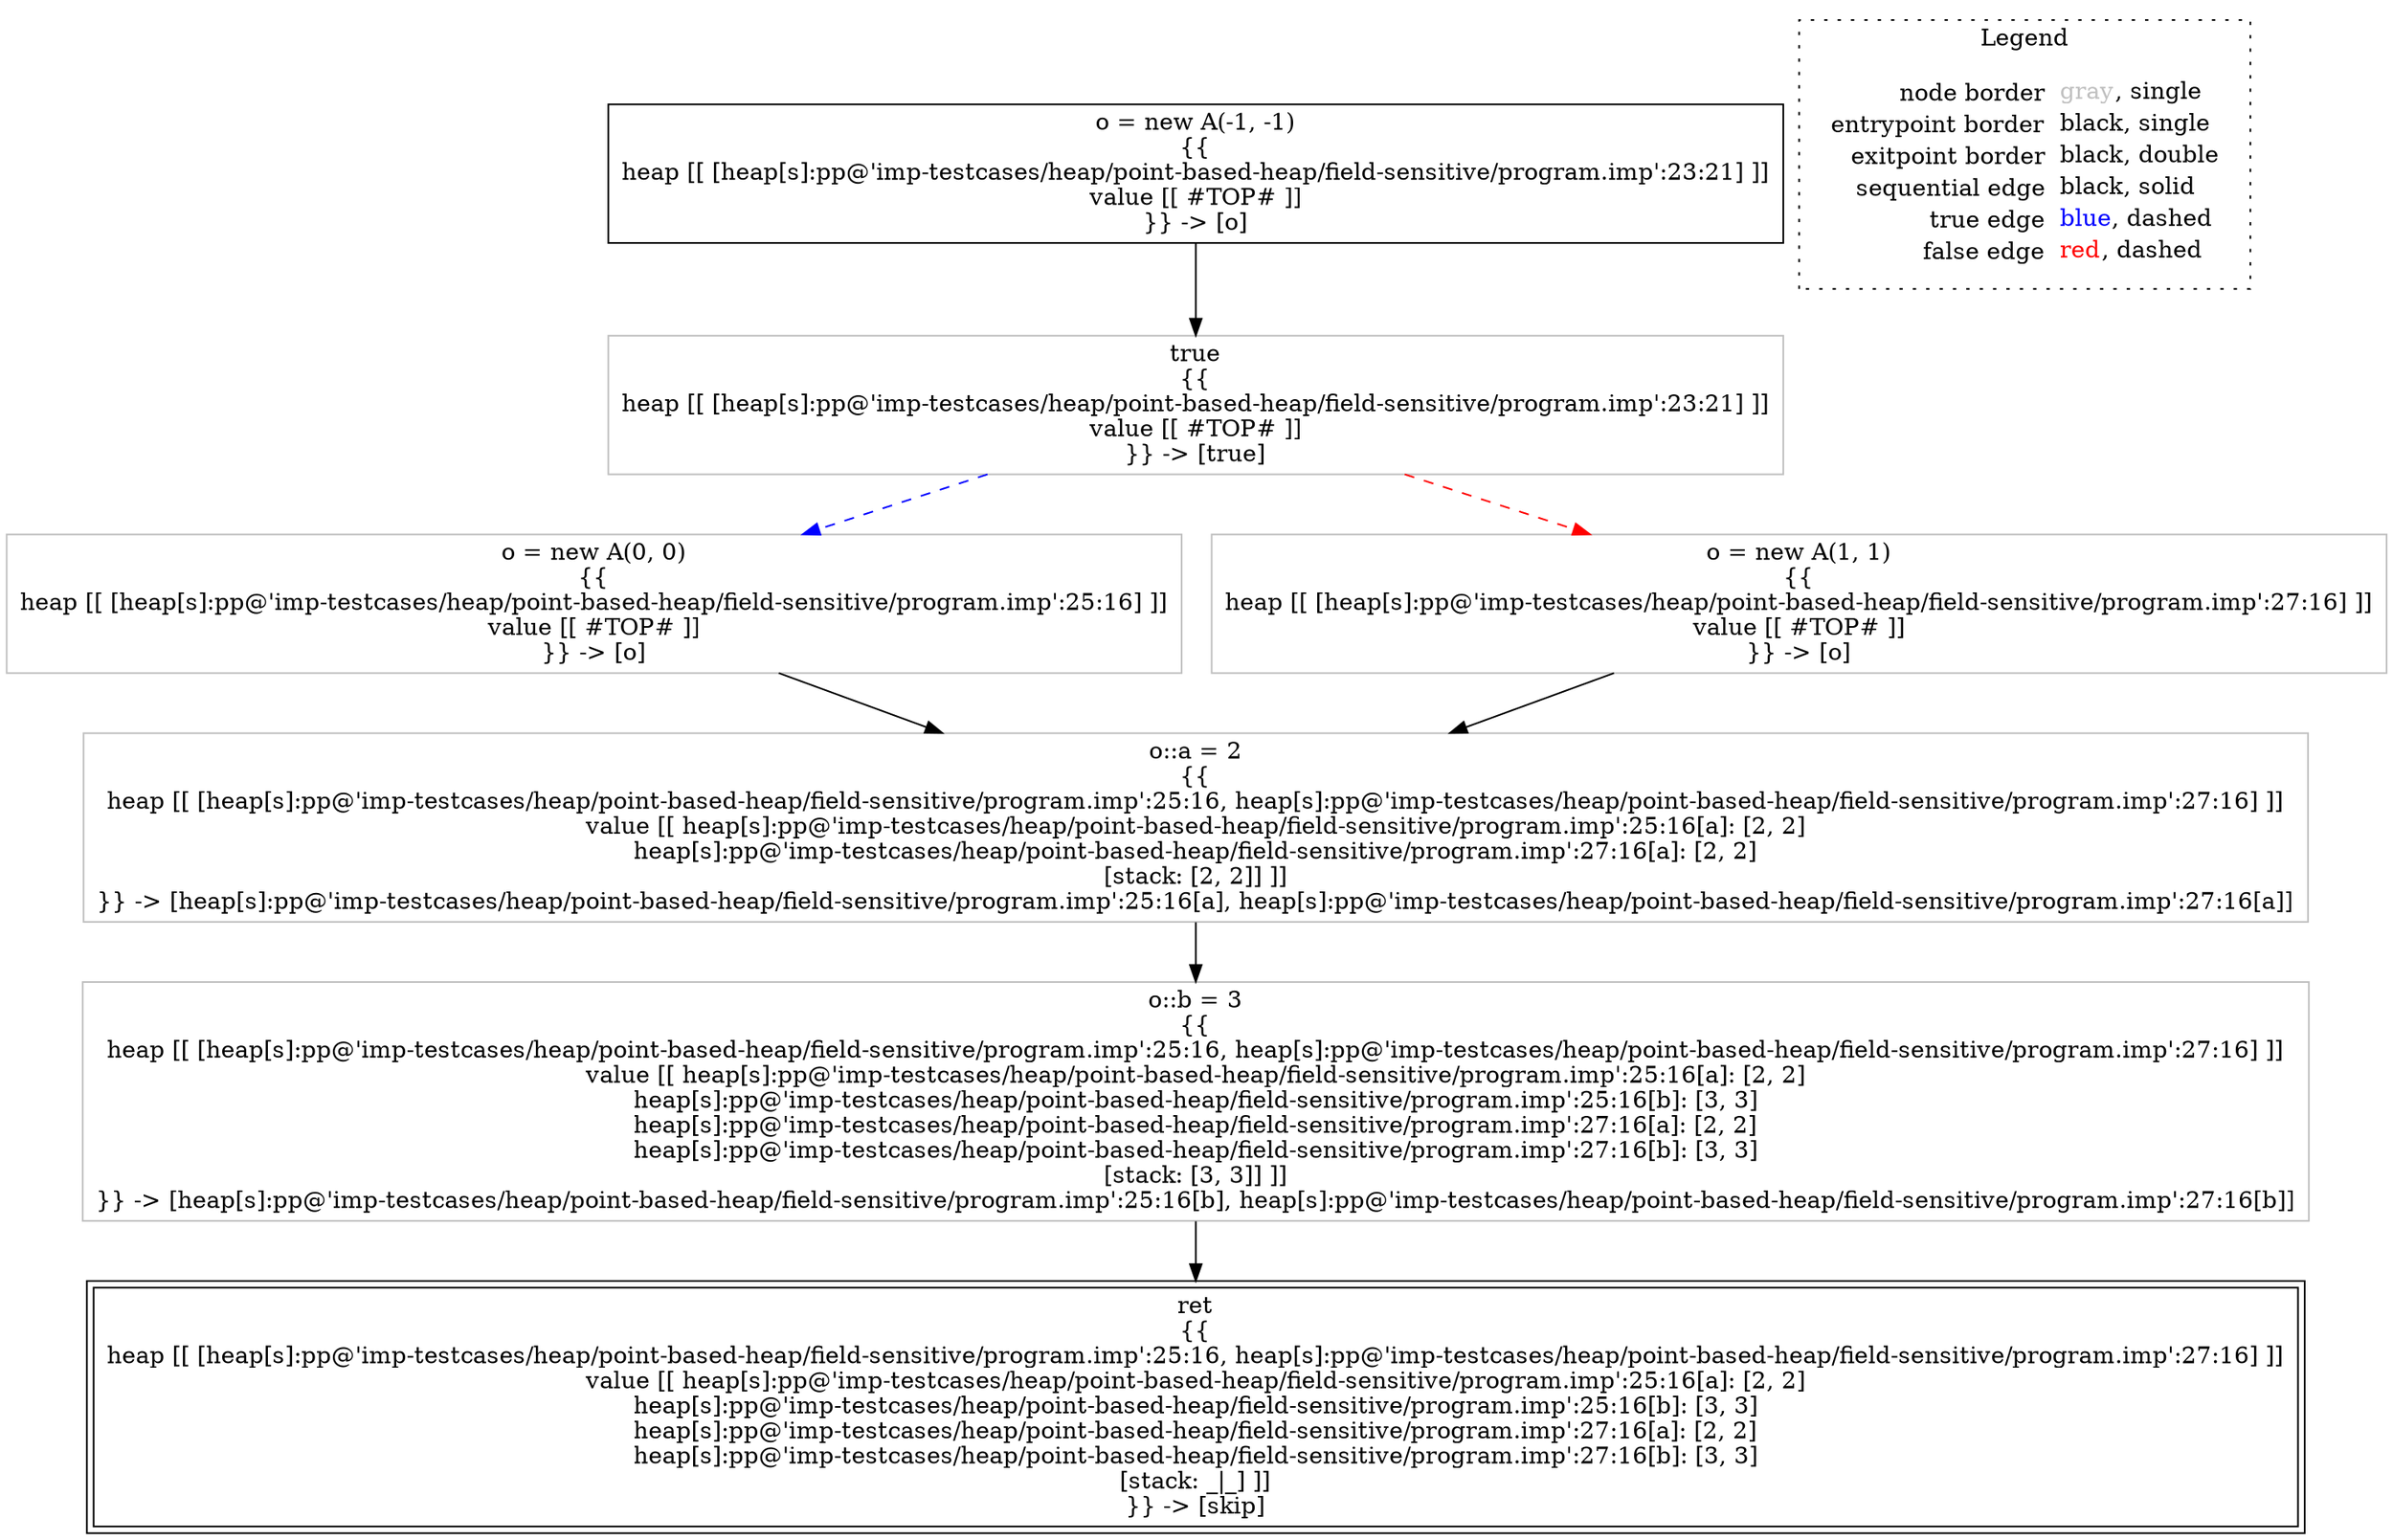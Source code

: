 digraph {
	"node0" [shape="rect",color="black",label=<o = new A(-1, -1)<BR/>{{<BR/>heap [[ [heap[s]:pp@'imp-testcases/heap/point-based-heap/field-sensitive/program.imp':23:21] ]]<BR/>value [[ #TOP# ]]<BR/>}} -&gt; [o]>];
	"node1" [shape="rect",color="gray",label=<o = new A(0, 0)<BR/>{{<BR/>heap [[ [heap[s]:pp@'imp-testcases/heap/point-based-heap/field-sensitive/program.imp':25:16] ]]<BR/>value [[ #TOP# ]]<BR/>}} -&gt; [o]>];
	"node2" [shape="rect",color="gray",label=<true<BR/>{{<BR/>heap [[ [heap[s]:pp@'imp-testcases/heap/point-based-heap/field-sensitive/program.imp':23:21] ]]<BR/>value [[ #TOP# ]]<BR/>}} -&gt; [true]>];
	"node3" [shape="rect",color="gray",label=<o::a = 2<BR/>{{<BR/>heap [[ [heap[s]:pp@'imp-testcases/heap/point-based-heap/field-sensitive/program.imp':25:16, heap[s]:pp@'imp-testcases/heap/point-based-heap/field-sensitive/program.imp':27:16] ]]<BR/>value [[ heap[s]:pp@'imp-testcases/heap/point-based-heap/field-sensitive/program.imp':25:16[a]: [2, 2]<BR/>heap[s]:pp@'imp-testcases/heap/point-based-heap/field-sensitive/program.imp':27:16[a]: [2, 2]<BR/>[stack: [2, 2]] ]]<BR/>}} -&gt; [heap[s]:pp@'imp-testcases/heap/point-based-heap/field-sensitive/program.imp':25:16[a], heap[s]:pp@'imp-testcases/heap/point-based-heap/field-sensitive/program.imp':27:16[a]]>];
	"node4" [shape="rect",color="black",peripheries="2",label=<ret<BR/>{{<BR/>heap [[ [heap[s]:pp@'imp-testcases/heap/point-based-heap/field-sensitive/program.imp':25:16, heap[s]:pp@'imp-testcases/heap/point-based-heap/field-sensitive/program.imp':27:16] ]]<BR/>value [[ heap[s]:pp@'imp-testcases/heap/point-based-heap/field-sensitive/program.imp':25:16[a]: [2, 2]<BR/>heap[s]:pp@'imp-testcases/heap/point-based-heap/field-sensitive/program.imp':25:16[b]: [3, 3]<BR/>heap[s]:pp@'imp-testcases/heap/point-based-heap/field-sensitive/program.imp':27:16[a]: [2, 2]<BR/>heap[s]:pp@'imp-testcases/heap/point-based-heap/field-sensitive/program.imp':27:16[b]: [3, 3]<BR/>[stack: _|_] ]]<BR/>}} -&gt; [skip]>];
	"node5" [shape="rect",color="gray",label=<o::b = 3<BR/>{{<BR/>heap [[ [heap[s]:pp@'imp-testcases/heap/point-based-heap/field-sensitive/program.imp':25:16, heap[s]:pp@'imp-testcases/heap/point-based-heap/field-sensitive/program.imp':27:16] ]]<BR/>value [[ heap[s]:pp@'imp-testcases/heap/point-based-heap/field-sensitive/program.imp':25:16[a]: [2, 2]<BR/>heap[s]:pp@'imp-testcases/heap/point-based-heap/field-sensitive/program.imp':25:16[b]: [3, 3]<BR/>heap[s]:pp@'imp-testcases/heap/point-based-heap/field-sensitive/program.imp':27:16[a]: [2, 2]<BR/>heap[s]:pp@'imp-testcases/heap/point-based-heap/field-sensitive/program.imp':27:16[b]: [3, 3]<BR/>[stack: [3, 3]] ]]<BR/>}} -&gt; [heap[s]:pp@'imp-testcases/heap/point-based-heap/field-sensitive/program.imp':25:16[b], heap[s]:pp@'imp-testcases/heap/point-based-heap/field-sensitive/program.imp':27:16[b]]>];
	"node6" [shape="rect",color="gray",label=<o = new A(1, 1)<BR/>{{<BR/>heap [[ [heap[s]:pp@'imp-testcases/heap/point-based-heap/field-sensitive/program.imp':27:16] ]]<BR/>value [[ #TOP# ]]<BR/>}} -&gt; [o]>];
	"node1" -> "node3" [color="black"];
	"node2" -> "node1" [color="blue",style="dashed"];
	"node2" -> "node6" [color="red",style="dashed"];
	"node3" -> "node5" [color="black"];
	"node0" -> "node2" [color="black"];
	"node5" -> "node4" [color="black"];
	"node6" -> "node3" [color="black"];
subgraph cluster_legend {
	label="Legend";
	style=dotted;
	node [shape=plaintext];
	"legend" [label=<<table border="0" cellpadding="2" cellspacing="0" cellborder="0"><tr><td align="right">node border&nbsp;</td><td align="left"><font color="gray">gray</font>, single</td></tr><tr><td align="right">entrypoint border&nbsp;</td><td align="left"><font color="black">black</font>, single</td></tr><tr><td align="right">exitpoint border&nbsp;</td><td align="left"><font color="black">black</font>, double</td></tr><tr><td align="right">sequential edge&nbsp;</td><td align="left"><font color="black">black</font>, solid</td></tr><tr><td align="right">true edge&nbsp;</td><td align="left"><font color="blue">blue</font>, dashed</td></tr><tr><td align="right">false edge&nbsp;</td><td align="left"><font color="red">red</font>, dashed</td></tr></table>>];
}

}
